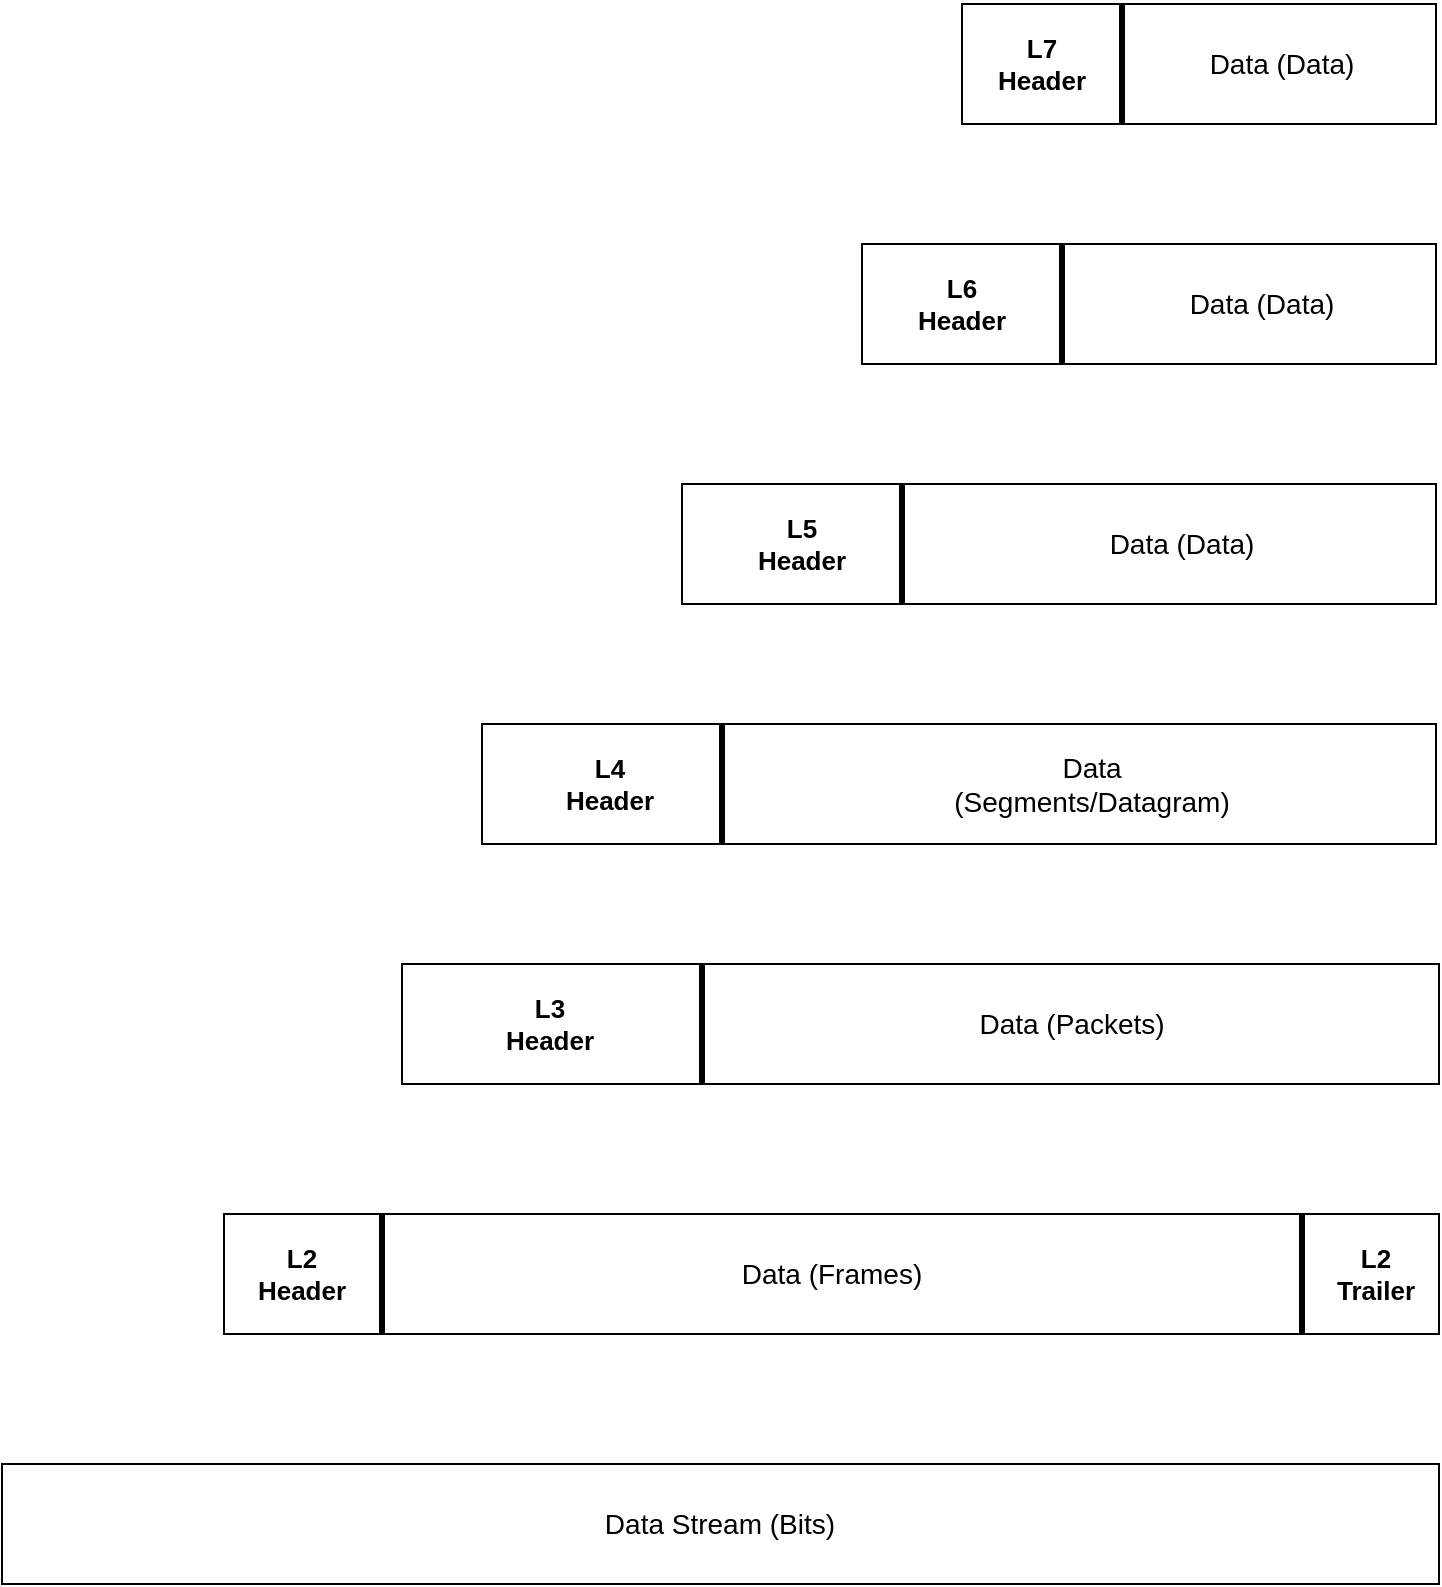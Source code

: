 <mxfile version="22.1.15" type="github">
  <diagram name="Page-1" id="kavXktHOMcOE_U_9HG0d">
    <mxGraphModel dx="954" dy="620" grid="1" gridSize="10" guides="1" tooltips="1" connect="1" arrows="1" fold="1" page="1" pageScale="1" pageWidth="827" pageHeight="1169" math="0" shadow="0">
      <root>
        <mxCell id="0" />
        <mxCell id="1" parent="0" />
        <mxCell id="54oyTHMoELulSoodcdBc-1" value="" style="rounded=0;whiteSpace=wrap;html=1;" vertex="1" parent="1">
          <mxGeometry x="590" y="30" width="237" height="60" as="geometry" />
        </mxCell>
        <mxCell id="54oyTHMoELulSoodcdBc-3" value="" style="endArrow=none;html=1;rounded=0;strokeWidth=3;" edge="1" parent="1">
          <mxGeometry width="50" height="50" relative="1" as="geometry">
            <mxPoint x="670" y="90" as="sourcePoint" />
            <mxPoint x="670" y="30" as="targetPoint" />
            <Array as="points" />
          </mxGeometry>
        </mxCell>
        <mxCell id="54oyTHMoELulSoodcdBc-4" value="&lt;b style=&quot;border-color: var(--border-color);&quot;&gt;&lt;font style=&quot;border-color: var(--border-color); font-size: 13px;&quot;&gt;L7&lt;/font&gt;&lt;br style=&quot;border-color: var(--border-color); font-size: 15px;&quot;&gt;&lt;/b&gt;&lt;font style=&quot;border-color: var(--border-color); font-size: 13px;&quot;&gt;&lt;b style=&quot;border-color: var(--border-color);&quot;&gt;Header&lt;/b&gt;&lt;/font&gt;" style="text;html=1;strokeColor=none;fillColor=none;align=center;verticalAlign=middle;whiteSpace=wrap;rounded=0;" vertex="1" parent="1">
          <mxGeometry x="600" y="45" width="60" height="30" as="geometry" />
        </mxCell>
        <mxCell id="54oyTHMoELulSoodcdBc-5" value="&lt;font style=&quot;font-size: 14px;&quot;&gt;Data (Data)&lt;/font&gt;" style="text;html=1;strokeColor=none;fillColor=none;align=center;verticalAlign=middle;whiteSpace=wrap;rounded=0;" vertex="1" parent="1">
          <mxGeometry x="700" y="45" width="100" height="30" as="geometry" />
        </mxCell>
        <mxCell id="54oyTHMoELulSoodcdBc-6" value="" style="rounded=0;whiteSpace=wrap;html=1;" vertex="1" parent="1">
          <mxGeometry x="540" y="150" width="287" height="60" as="geometry" />
        </mxCell>
        <mxCell id="54oyTHMoELulSoodcdBc-7" value="&lt;b style=&quot;border-color: var(--border-color);&quot;&gt;&lt;font style=&quot;border-color: var(--border-color); font-size: 13px;&quot;&gt;L6&lt;/font&gt;&lt;br style=&quot;border-color: var(--border-color); font-size: 15px;&quot;&gt;&lt;/b&gt;&lt;font style=&quot;border-color: var(--border-color); font-size: 13px;&quot;&gt;&lt;b style=&quot;border-color: var(--border-color);&quot;&gt;Header&lt;/b&gt;&lt;/font&gt;" style="text;html=1;strokeColor=none;fillColor=none;align=center;verticalAlign=middle;whiteSpace=wrap;rounded=0;" vertex="1" parent="1">
          <mxGeometry x="560" y="165" width="60" height="30" as="geometry" />
        </mxCell>
        <mxCell id="54oyTHMoELulSoodcdBc-8" value="&lt;font style=&quot;font-size: 14px;&quot;&gt;Data (Data)&lt;/font&gt;" style="text;html=1;strokeColor=none;fillColor=none;align=center;verticalAlign=middle;whiteSpace=wrap;rounded=0;" vertex="1" parent="1">
          <mxGeometry x="690" y="165" width="100" height="30" as="geometry" />
        </mxCell>
        <mxCell id="54oyTHMoELulSoodcdBc-9" value="" style="endArrow=none;html=1;rounded=0;strokeWidth=3;" edge="1" parent="1">
          <mxGeometry width="50" height="50" relative="1" as="geometry">
            <mxPoint x="640" y="210" as="sourcePoint" />
            <mxPoint x="640" y="150" as="targetPoint" />
            <Array as="points" />
          </mxGeometry>
        </mxCell>
        <mxCell id="54oyTHMoELulSoodcdBc-10" value="" style="rounded=0;whiteSpace=wrap;html=1;" vertex="1" parent="1">
          <mxGeometry x="450" y="270" width="377" height="60" as="geometry" />
        </mxCell>
        <mxCell id="54oyTHMoELulSoodcdBc-11" value="&lt;b style=&quot;border-color: var(--border-color);&quot;&gt;&lt;font style=&quot;border-color: var(--border-color); font-size: 13px;&quot;&gt;L5&lt;/font&gt;&lt;br style=&quot;border-color: var(--border-color); font-size: 15px;&quot;&gt;&lt;/b&gt;&lt;font style=&quot;border-color: var(--border-color); font-size: 13px;&quot;&gt;&lt;b style=&quot;border-color: var(--border-color);&quot;&gt;Header&lt;/b&gt;&lt;/font&gt;" style="text;html=1;strokeColor=none;fillColor=none;align=center;verticalAlign=middle;whiteSpace=wrap;rounded=0;" vertex="1" parent="1">
          <mxGeometry x="480" y="285" width="60" height="30" as="geometry" />
        </mxCell>
        <mxCell id="54oyTHMoELulSoodcdBc-12" value="" style="endArrow=none;html=1;rounded=0;strokeWidth=3;" edge="1" parent="1">
          <mxGeometry width="50" height="50" relative="1" as="geometry">
            <mxPoint x="560" y="330" as="sourcePoint" />
            <mxPoint x="560" y="270" as="targetPoint" />
            <Array as="points" />
          </mxGeometry>
        </mxCell>
        <mxCell id="54oyTHMoELulSoodcdBc-13" value="&lt;font style=&quot;font-size: 14px;&quot;&gt;Data (Data)&lt;/font&gt;" style="text;html=1;strokeColor=none;fillColor=none;align=center;verticalAlign=middle;whiteSpace=wrap;rounded=0;" vertex="1" parent="1">
          <mxGeometry x="650" y="285" width="100" height="30" as="geometry" />
        </mxCell>
        <mxCell id="54oyTHMoELulSoodcdBc-14" value="" style="rounded=0;whiteSpace=wrap;html=1;" vertex="1" parent="1">
          <mxGeometry x="350" y="390" width="477" height="60" as="geometry" />
        </mxCell>
        <mxCell id="54oyTHMoELulSoodcdBc-15" value="&lt;b style=&quot;border-color: var(--border-color);&quot;&gt;&lt;font style=&quot;border-color: var(--border-color); font-size: 13px;&quot;&gt;L4&lt;/font&gt;&lt;br style=&quot;border-color: var(--border-color); font-size: 15px;&quot;&gt;&lt;/b&gt;&lt;font style=&quot;border-color: var(--border-color); font-size: 13px;&quot;&gt;&lt;b style=&quot;border-color: var(--border-color);&quot;&gt;Header&lt;/b&gt;&lt;/font&gt;" style="text;html=1;strokeColor=none;fillColor=none;align=center;verticalAlign=middle;whiteSpace=wrap;rounded=0;" vertex="1" parent="1">
          <mxGeometry x="384" y="405" width="60" height="30" as="geometry" />
        </mxCell>
        <mxCell id="54oyTHMoELulSoodcdBc-16" value="" style="endArrow=none;html=1;rounded=0;strokeWidth=3;" edge="1" parent="1">
          <mxGeometry width="50" height="50" relative="1" as="geometry">
            <mxPoint x="470" y="450" as="sourcePoint" />
            <mxPoint x="470" y="390" as="targetPoint" />
            <Array as="points" />
          </mxGeometry>
        </mxCell>
        <mxCell id="54oyTHMoELulSoodcdBc-19" value="&lt;font style=&quot;font-size: 14px;&quot;&gt;Data (Segments/Datagram)&lt;/font&gt;" style="text;html=1;strokeColor=none;fillColor=none;align=center;verticalAlign=middle;whiteSpace=wrap;rounded=0;" vertex="1" parent="1">
          <mxGeometry x="580" y="405" width="150" height="30" as="geometry" />
        </mxCell>
        <mxCell id="54oyTHMoELulSoodcdBc-20" value="" style="rounded=0;whiteSpace=wrap;html=1;" vertex="1" parent="1">
          <mxGeometry x="310" y="510" width="518.5" height="60" as="geometry" />
        </mxCell>
        <mxCell id="54oyTHMoELulSoodcdBc-21" value="&lt;b style=&quot;border-color: var(--border-color);&quot;&gt;&lt;font style=&quot;border-color: var(--border-color); font-size: 13px;&quot;&gt;L3&lt;/font&gt;&lt;br style=&quot;border-color: var(--border-color); font-size: 15px;&quot;&gt;&lt;/b&gt;&lt;font style=&quot;border-color: var(--border-color); font-size: 13px;&quot;&gt;&lt;b style=&quot;border-color: var(--border-color);&quot;&gt;Header&lt;/b&gt;&lt;/font&gt;" style="text;html=1;strokeColor=none;fillColor=none;align=center;verticalAlign=middle;whiteSpace=wrap;rounded=0;" vertex="1" parent="1">
          <mxGeometry x="354" y="525" width="60" height="30" as="geometry" />
        </mxCell>
        <mxCell id="54oyTHMoELulSoodcdBc-22" value="" style="endArrow=none;html=1;rounded=0;strokeWidth=3;" edge="1" parent="1">
          <mxGeometry width="50" height="50" relative="1" as="geometry">
            <mxPoint x="460" y="570" as="sourcePoint" />
            <mxPoint x="460" y="510" as="targetPoint" />
            <Array as="points" />
          </mxGeometry>
        </mxCell>
        <mxCell id="54oyTHMoELulSoodcdBc-23" value="&lt;font style=&quot;font-size: 14px;&quot;&gt;Data (Packets)&lt;/font&gt;" style="text;html=1;strokeColor=none;fillColor=none;align=center;verticalAlign=middle;whiteSpace=wrap;rounded=0;" vertex="1" parent="1">
          <mxGeometry x="570" y="525" width="150" height="30" as="geometry" />
        </mxCell>
        <mxCell id="54oyTHMoELulSoodcdBc-24" value="" style="rounded=0;whiteSpace=wrap;html=1;" vertex="1" parent="1">
          <mxGeometry x="221" y="635" width="607.5" height="60" as="geometry" />
        </mxCell>
        <mxCell id="54oyTHMoELulSoodcdBc-25" value="" style="endArrow=none;html=1;rounded=0;strokeWidth=3;" edge="1" parent="1">
          <mxGeometry width="50" height="50" relative="1" as="geometry">
            <mxPoint x="300" y="695" as="sourcePoint" />
            <mxPoint x="300" y="635" as="targetPoint" />
            <Array as="points" />
          </mxGeometry>
        </mxCell>
        <mxCell id="54oyTHMoELulSoodcdBc-26" value="" style="endArrow=none;html=1;rounded=0;strokeWidth=3;" edge="1" parent="1">
          <mxGeometry width="50" height="50" relative="1" as="geometry">
            <mxPoint x="760" y="695" as="sourcePoint" />
            <mxPoint x="760" y="635" as="targetPoint" />
            <Array as="points" />
          </mxGeometry>
        </mxCell>
        <mxCell id="54oyTHMoELulSoodcdBc-27" value="&lt;b style=&quot;border-color: var(--border-color);&quot;&gt;&lt;font style=&quot;border-color: var(--border-color); font-size: 13px;&quot;&gt;L2&lt;/font&gt;&lt;br style=&quot;border-color: var(--border-color); font-size: 15px;&quot;&gt;&lt;/b&gt;&lt;font style=&quot;border-color: var(--border-color); font-size: 13px;&quot;&gt;&lt;b style=&quot;border-color: var(--border-color);&quot;&gt;Header&lt;/b&gt;&lt;/font&gt;" style="text;html=1;strokeColor=none;fillColor=none;align=center;verticalAlign=middle;whiteSpace=wrap;rounded=0;" vertex="1" parent="1">
          <mxGeometry x="230" y="650" width="60" height="30" as="geometry" />
        </mxCell>
        <mxCell id="54oyTHMoELulSoodcdBc-28" value="&lt;b style=&quot;border-color: var(--border-color);&quot;&gt;&lt;font style=&quot;border-color: var(--border-color); font-size: 13px;&quot;&gt;L2&lt;/font&gt;&lt;br style=&quot;border-color: var(--border-color); font-size: 15px;&quot;&gt;&lt;/b&gt;&lt;font style=&quot;border-color: var(--border-color); font-size: 13px;&quot;&gt;&lt;b style=&quot;border-color: var(--border-color);&quot;&gt;Trailer&lt;/b&gt;&lt;/font&gt;" style="text;html=1;strokeColor=none;fillColor=none;align=center;verticalAlign=middle;whiteSpace=wrap;rounded=0;" vertex="1" parent="1">
          <mxGeometry x="767" y="650" width="60" height="30" as="geometry" />
        </mxCell>
        <mxCell id="54oyTHMoELulSoodcdBc-29" value="&lt;font style=&quot;font-size: 14px;&quot;&gt;Data (Frames)&lt;/font&gt;" style="text;html=1;strokeColor=none;fillColor=none;align=center;verticalAlign=middle;whiteSpace=wrap;rounded=0;" vertex="1" parent="1">
          <mxGeometry x="450" y="650" width="150" height="30" as="geometry" />
        </mxCell>
        <mxCell id="54oyTHMoELulSoodcdBc-30" value="" style="rounded=0;whiteSpace=wrap;html=1;" vertex="1" parent="1">
          <mxGeometry x="110" y="760" width="718.5" height="60" as="geometry" />
        </mxCell>
        <mxCell id="54oyTHMoELulSoodcdBc-31" value="&lt;font style=&quot;font-size: 14px;&quot;&gt;Data Stream (Bits)&lt;/font&gt;" style="text;html=1;strokeColor=none;fillColor=none;align=center;verticalAlign=middle;whiteSpace=wrap;rounded=0;" vertex="1" parent="1">
          <mxGeometry x="394.25" y="775" width="150" height="30" as="geometry" />
        </mxCell>
      </root>
    </mxGraphModel>
  </diagram>
</mxfile>
